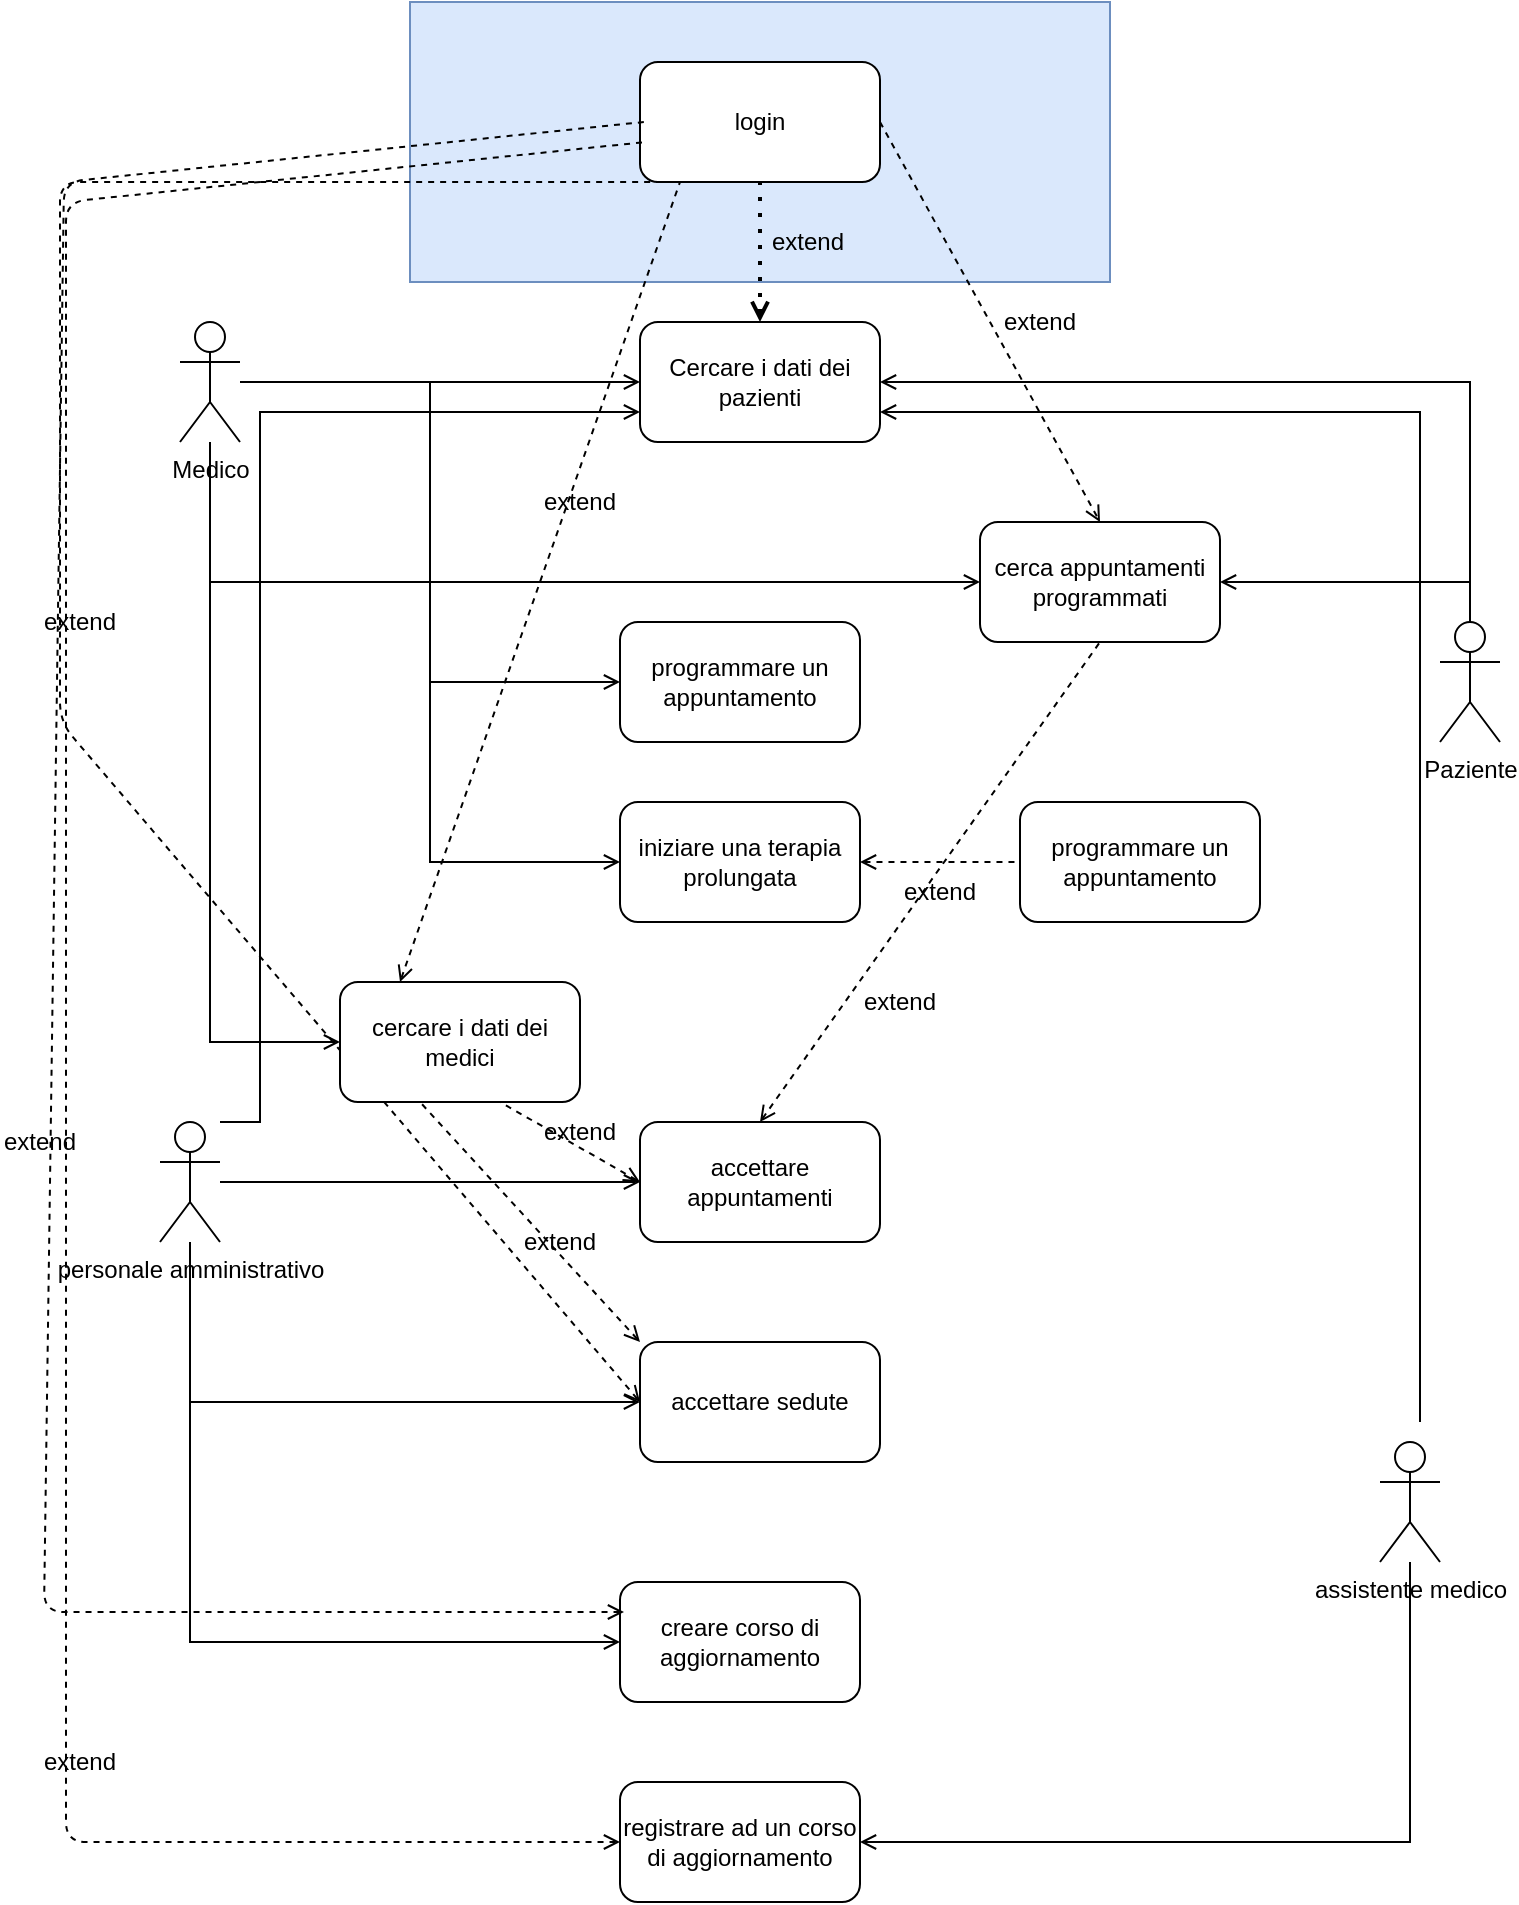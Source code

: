 <mxfile version="14.0.1" type="device"><diagram id="nMu3PXTpVMHh0_dBsKnZ" name="Page-1"><mxGraphModel dx="1422" dy="794" grid="1" gridSize="10" guides="1" tooltips="1" connect="1" arrows="1" fold="1" page="1" pageScale="1" pageWidth="827" pageHeight="1169" math="0" shadow="0"><root><mxCell id="0"/><mxCell id="1" parent="0"/><mxCell id="3vWneZewmjd1vufqDllP-26" value="" style="rounded=0;whiteSpace=wrap;html=1;fillColor=#dae8fc;strokeColor=#6c8ebf;" vertex="1" parent="1"><mxGeometry x="215" y="10" width="350" height="140" as="geometry"/></mxCell><mxCell id="3vWneZewmjd1vufqDllP-5" style="edgeStyle=orthogonalEdgeStyle;rounded=0;orthogonalLoop=1;jettySize=auto;html=1;endArrow=open;endFill=0;" edge="1" parent="1" source="3vWneZewmjd1vufqDllP-1" target="3vWneZewmjd1vufqDllP-2"><mxGeometry relative="1" as="geometry"/></mxCell><mxCell id="3vWneZewmjd1vufqDllP-6" style="edgeStyle=orthogonalEdgeStyle;rounded=0;orthogonalLoop=1;jettySize=auto;html=1;entryX=0;entryY=0.5;entryDx=0;entryDy=0;endArrow=open;endFill=0;" edge="1" parent="1" source="3vWneZewmjd1vufqDllP-1" target="3vWneZewmjd1vufqDllP-4"><mxGeometry relative="1" as="geometry"><Array as="points"><mxPoint x="225" y="200"/><mxPoint x="225" y="350"/></Array></mxGeometry></mxCell><mxCell id="3vWneZewmjd1vufqDllP-14" style="edgeStyle=orthogonalEdgeStyle;rounded=0;orthogonalLoop=1;jettySize=auto;html=1;entryX=0;entryY=0.5;entryDx=0;entryDy=0;endArrow=open;endFill=0;" edge="1" parent="1" source="3vWneZewmjd1vufqDllP-1" target="3vWneZewmjd1vufqDllP-7"><mxGeometry relative="1" as="geometry"/></mxCell><mxCell id="3vWneZewmjd1vufqDllP-35" style="edgeStyle=orthogonalEdgeStyle;rounded=0;orthogonalLoop=1;jettySize=auto;html=1;entryX=0;entryY=0.5;entryDx=0;entryDy=0;startArrow=none;startFill=0;endArrow=open;endFill=0;" edge="1" parent="1" source="3vWneZewmjd1vufqDllP-1" target="3vWneZewmjd1vufqDllP-29"><mxGeometry relative="1" as="geometry"><Array as="points"><mxPoint x="115" y="300"/></Array></mxGeometry></mxCell><mxCell id="3vWneZewmjd1vufqDllP-53" style="edgeStyle=orthogonalEdgeStyle;rounded=0;orthogonalLoop=1;jettySize=auto;html=1;entryX=0;entryY=0.5;entryDx=0;entryDy=0;startArrow=none;startFill=0;endArrow=open;endFill=0;" edge="1" parent="1" target="3vWneZewmjd1vufqDllP-45"><mxGeometry relative="1" as="geometry"><mxPoint x="115" y="230" as="sourcePoint"/><Array as="points"><mxPoint x="115" y="530"/></Array></mxGeometry></mxCell><mxCell id="3vWneZewmjd1vufqDllP-1" value="Medico" style="shape=umlActor;verticalLabelPosition=bottom;verticalAlign=top;html=1;outlineConnect=0;" vertex="1" parent="1"><mxGeometry x="100" y="170" width="30" height="60" as="geometry"/></mxCell><mxCell id="3vWneZewmjd1vufqDllP-2" value="Cercare i dati dei pazienti" style="rounded=1;whiteSpace=wrap;html=1;" vertex="1" parent="1"><mxGeometry x="330" y="170" width="120" height="60" as="geometry"/></mxCell><mxCell id="3vWneZewmjd1vufqDllP-4" value="programmare un appuntamento" style="rounded=1;whiteSpace=wrap;html=1;" vertex="1" parent="1"><mxGeometry x="320" y="320" width="120" height="60" as="geometry"/></mxCell><mxCell id="3vWneZewmjd1vufqDllP-7" value="iniziare una terapia prolungata" style="rounded=1;whiteSpace=wrap;html=1;" vertex="1" parent="1"><mxGeometry x="320" y="410" width="120" height="60" as="geometry"/></mxCell><mxCell id="3vWneZewmjd1vufqDllP-8" value="" style="endArrow=none;dashed=1;html=1;endFill=0;startArrow=open;startFill=0;" edge="1" parent="1"><mxGeometry width="50" height="50" relative="1" as="geometry"><mxPoint x="440" y="440" as="sourcePoint"/><mxPoint x="520" y="440" as="targetPoint"/></mxGeometry></mxCell><mxCell id="3vWneZewmjd1vufqDllP-9" value="&lt;span&gt;programmare un appuntamento&lt;/span&gt;" style="rounded=1;whiteSpace=wrap;html=1;" vertex="1" parent="1"><mxGeometry x="520" y="410" width="120" height="60" as="geometry"/></mxCell><mxCell id="3vWneZewmjd1vufqDllP-10" value="extend" style="text;html=1;strokeColor=none;fillColor=none;align=center;verticalAlign=middle;whiteSpace=wrap;rounded=0;" vertex="1" parent="1"><mxGeometry x="460" y="445" width="40" height="20" as="geometry"/></mxCell><mxCell id="3vWneZewmjd1vufqDllP-21" style="edgeStyle=orthogonalEdgeStyle;rounded=0;orthogonalLoop=1;jettySize=auto;html=1;entryX=1;entryY=0.5;entryDx=0;entryDy=0;startArrow=none;startFill=0;endArrow=open;endFill=0;exitX=0.5;exitY=0;exitDx=0;exitDy=0;exitPerimeter=0;" edge="1" parent="1" source="3vWneZewmjd1vufqDllP-16" target="3vWneZewmjd1vufqDllP-2"><mxGeometry relative="1" as="geometry"/></mxCell><mxCell id="3vWneZewmjd1vufqDllP-32" style="edgeStyle=orthogonalEdgeStyle;rounded=0;orthogonalLoop=1;jettySize=auto;html=1;entryX=1;entryY=0.5;entryDx=0;entryDy=0;startArrow=none;startFill=0;endArrow=open;endFill=0;" edge="1" parent="1" source="3vWneZewmjd1vufqDllP-16" target="3vWneZewmjd1vufqDllP-29"><mxGeometry relative="1" as="geometry"><Array as="points"><mxPoint x="745" y="300"/></Array></mxGeometry></mxCell><mxCell id="3vWneZewmjd1vufqDllP-16" value="Paziente" style="shape=umlActor;verticalLabelPosition=bottom;verticalAlign=top;html=1;outlineConnect=0;" vertex="1" parent="1"><mxGeometry x="730" y="320" width="30" height="60" as="geometry"/></mxCell><mxCell id="3vWneZewmjd1vufqDllP-19" value="accettare appuntamenti" style="rounded=1;whiteSpace=wrap;html=1;" vertex="1" parent="1"><mxGeometry x="330" y="570" width="120" height="60" as="geometry"/></mxCell><mxCell id="3vWneZewmjd1vufqDllP-23" value="login" style="rounded=1;whiteSpace=wrap;html=1;" vertex="1" parent="1"><mxGeometry x="330" y="40" width="120" height="60" as="geometry"/></mxCell><mxCell id="3vWneZewmjd1vufqDllP-24" value="" style="endArrow=none;dashed=1;html=1;dashPattern=1 3;strokeWidth=2;entryX=0.5;entryY=1;entryDx=0;entryDy=0;exitX=0.5;exitY=0;exitDx=0;exitDy=0;endFill=0;startArrow=open;startFill=0;" edge="1" parent="1" source="3vWneZewmjd1vufqDllP-2" target="3vWneZewmjd1vufqDllP-23"><mxGeometry width="50" height="50" relative="1" as="geometry"><mxPoint x="364" y="160" as="sourcePoint"/><mxPoint x="414" y="110" as="targetPoint"/></mxGeometry></mxCell><mxCell id="3vWneZewmjd1vufqDllP-25" value="extend" style="text;html=1;strokeColor=none;fillColor=none;align=center;verticalAlign=middle;whiteSpace=wrap;rounded=0;" vertex="1" parent="1"><mxGeometry x="394" y="120" width="40" height="20" as="geometry"/></mxCell><mxCell id="3vWneZewmjd1vufqDllP-29" value="cerca appuntamenti programmati" style="rounded=1;whiteSpace=wrap;html=1;" vertex="1" parent="1"><mxGeometry x="500" y="270" width="120" height="60" as="geometry"/></mxCell><mxCell id="3vWneZewmjd1vufqDllP-30" value="" style="endArrow=open;dashed=1;html=1;endFill=0;" edge="1" parent="1"><mxGeometry width="50" height="50" relative="1" as="geometry"><mxPoint x="450" y="70" as="sourcePoint"/><mxPoint x="560" y="270" as="targetPoint"/></mxGeometry></mxCell><mxCell id="3vWneZewmjd1vufqDllP-31" value="extend" style="text;html=1;strokeColor=none;fillColor=none;align=center;verticalAlign=middle;whiteSpace=wrap;rounded=0;" vertex="1" parent="1"><mxGeometry x="510" y="160" width="40" height="20" as="geometry"/></mxCell><mxCell id="3vWneZewmjd1vufqDllP-54" style="edgeStyle=orthogonalEdgeStyle;rounded=0;orthogonalLoop=1;jettySize=auto;html=1;entryX=0;entryY=0.5;entryDx=0;entryDy=0;startArrow=none;startFill=0;endArrow=open;endFill=0;" edge="1" parent="1" source="3vWneZewmjd1vufqDllP-36" target="3vWneZewmjd1vufqDllP-19"><mxGeometry relative="1" as="geometry"/></mxCell><mxCell id="3vWneZewmjd1vufqDllP-55" style="edgeStyle=orthogonalEdgeStyle;rounded=0;orthogonalLoop=1;jettySize=auto;html=1;entryX=0;entryY=0.5;entryDx=0;entryDy=0;startArrow=none;startFill=0;endArrow=open;endFill=0;" edge="1" parent="1" source="3vWneZewmjd1vufqDllP-36" target="3vWneZewmjd1vufqDllP-38"><mxGeometry relative="1" as="geometry"><Array as="points"><mxPoint x="105" y="710"/></Array></mxGeometry></mxCell><mxCell id="3vWneZewmjd1vufqDllP-57" style="edgeStyle=orthogonalEdgeStyle;rounded=0;orthogonalLoop=1;jettySize=auto;html=1;entryX=0;entryY=0.5;entryDx=0;entryDy=0;startArrow=none;startFill=0;endArrow=open;endFill=0;" edge="1" parent="1" source="3vWneZewmjd1vufqDllP-36" target="3vWneZewmjd1vufqDllP-56"><mxGeometry relative="1" as="geometry"><Array as="points"><mxPoint x="105" y="830"/></Array></mxGeometry></mxCell><mxCell id="3vWneZewmjd1vufqDllP-69" style="edgeStyle=orthogonalEdgeStyle;rounded=0;orthogonalLoop=1;jettySize=auto;html=1;entryX=0;entryY=0.75;entryDx=0;entryDy=0;startArrow=none;startFill=0;endArrow=open;endFill=0;" edge="1" parent="1" source="3vWneZewmjd1vufqDllP-36" target="3vWneZewmjd1vufqDllP-2"><mxGeometry relative="1" as="geometry"><Array as="points"><mxPoint x="140" y="570"/><mxPoint x="140" y="215"/></Array></mxGeometry></mxCell><mxCell id="3vWneZewmjd1vufqDllP-36" value="personale amministrativo" style="shape=umlActor;verticalLabelPosition=bottom;verticalAlign=top;html=1;outlineConnect=0;" vertex="1" parent="1"><mxGeometry x="90" y="570" width="30" height="60" as="geometry"/></mxCell><mxCell id="3vWneZewmjd1vufqDllP-61" style="edgeStyle=orthogonalEdgeStyle;rounded=0;orthogonalLoop=1;jettySize=auto;html=1;entryX=1;entryY=0.5;entryDx=0;entryDy=0;startArrow=none;startFill=0;endArrow=open;endFill=0;" edge="1" parent="1" source="3vWneZewmjd1vufqDllP-37" target="3vWneZewmjd1vufqDllP-60"><mxGeometry relative="1" as="geometry"><Array as="points"><mxPoint x="715" y="930"/></Array></mxGeometry></mxCell><mxCell id="3vWneZewmjd1vufqDllP-66" style="edgeStyle=orthogonalEdgeStyle;rounded=0;orthogonalLoop=1;jettySize=auto;html=1;entryX=1;entryY=0.75;entryDx=0;entryDy=0;startArrow=none;startFill=0;endArrow=open;endFill=0;" edge="1" parent="1" target="3vWneZewmjd1vufqDllP-2"><mxGeometry relative="1" as="geometry"><mxPoint x="720" y="720" as="sourcePoint"/><Array as="points"><mxPoint x="720" y="215"/></Array></mxGeometry></mxCell><mxCell id="3vWneZewmjd1vufqDllP-37" value="assistente medico" style="shape=umlActor;verticalLabelPosition=bottom;verticalAlign=top;html=1;outlineConnect=0;" vertex="1" parent="1"><mxGeometry x="700" y="730" width="30" height="60" as="geometry"/></mxCell><mxCell id="3vWneZewmjd1vufqDllP-38" value="accettare sedute" style="rounded=1;whiteSpace=wrap;html=1;" vertex="1" parent="1"><mxGeometry x="330" y="680" width="120" height="60" as="geometry"/></mxCell><mxCell id="3vWneZewmjd1vufqDllP-40" value="" style="endArrow=none;dashed=1;html=1;entryX=0.5;entryY=1;entryDx=0;entryDy=0;exitX=0.5;exitY=0;exitDx=0;exitDy=0;endFill=0;startArrow=open;startFill=0;" edge="1" parent="1" source="3vWneZewmjd1vufqDllP-19" target="3vWneZewmjd1vufqDllP-29"><mxGeometry width="50" height="50" relative="1" as="geometry"><mxPoint x="410" y="400" as="sourcePoint"/><mxPoint x="460" y="350" as="targetPoint"/></mxGeometry></mxCell><mxCell id="3vWneZewmjd1vufqDllP-41" value="extend" style="text;html=1;strokeColor=none;fillColor=none;align=center;verticalAlign=middle;whiteSpace=wrap;rounded=0;" vertex="1" parent="1"><mxGeometry x="440" y="500" width="40" height="20" as="geometry"/></mxCell><mxCell id="3vWneZewmjd1vufqDllP-42" value="" style="endArrow=none;dashed=1;html=1;entryX=0.25;entryY=1;entryDx=0;entryDy=0;exitX=0;exitY=0.5;exitDx=0;exitDy=0;endFill=0;startArrow=open;startFill=0;" edge="1" parent="1" source="3vWneZewmjd1vufqDllP-38" target="3vWneZewmjd1vufqDllP-23"><mxGeometry width="50" height="50" relative="1" as="geometry"><mxPoint x="40" y="540" as="sourcePoint"/><mxPoint x="460" y="350" as="targetPoint"/><Array as="points"><mxPoint x="40" y="370"/><mxPoint x="40" y="100"/></Array></mxGeometry></mxCell><mxCell id="3vWneZewmjd1vufqDllP-43" value="extend" style="text;html=1;strokeColor=none;fillColor=none;align=center;verticalAlign=middle;whiteSpace=wrap;rounded=0;" vertex="1" parent="1"><mxGeometry x="30" y="310" width="40" height="20" as="geometry"/></mxCell><mxCell id="3vWneZewmjd1vufqDllP-45" value="cercare i dati dei medici" style="rounded=1;whiteSpace=wrap;html=1;" vertex="1" parent="1"><mxGeometry x="180" y="500" width="120" height="60" as="geometry"/></mxCell><mxCell id="3vWneZewmjd1vufqDllP-47" value="" style="endArrow=none;dashed=1;html=1;exitX=0.25;exitY=0;exitDx=0;exitDy=0;startArrow=open;startFill=0;" edge="1" parent="1" source="3vWneZewmjd1vufqDllP-45"><mxGeometry width="50" height="50" relative="1" as="geometry"><mxPoint x="410" y="480" as="sourcePoint"/><mxPoint x="350" y="100" as="targetPoint"/></mxGeometry></mxCell><mxCell id="3vWneZewmjd1vufqDllP-48" value="extend" style="text;html=1;strokeColor=none;fillColor=none;align=center;verticalAlign=middle;whiteSpace=wrap;rounded=0;" vertex="1" parent="1"><mxGeometry x="280" y="250" width="40" height="20" as="geometry"/></mxCell><mxCell id="3vWneZewmjd1vufqDllP-49" value="" style="endArrow=none;dashed=1;html=1;exitX=0;exitY=0.5;exitDx=0;exitDy=0;startArrow=open;startFill=0;" edge="1" parent="1" source="3vWneZewmjd1vufqDllP-19"><mxGeometry width="50" height="50" relative="1" as="geometry"><mxPoint x="210" y="610" as="sourcePoint"/><mxPoint x="260" y="560" as="targetPoint"/></mxGeometry></mxCell><mxCell id="3vWneZewmjd1vufqDllP-50" value="" style="endArrow=none;dashed=1;html=1;exitX=0;exitY=0;exitDx=0;exitDy=0;startArrow=open;startFill=0;" edge="1" parent="1" source="3vWneZewmjd1vufqDllP-38"><mxGeometry width="50" height="50" relative="1" as="geometry"><mxPoint x="290" y="600" as="sourcePoint"/><mxPoint x="220" y="560" as="targetPoint"/></mxGeometry></mxCell><mxCell id="3vWneZewmjd1vufqDllP-51" value="extend" style="text;html=1;strokeColor=none;fillColor=none;align=center;verticalAlign=middle;whiteSpace=wrap;rounded=0;" vertex="1" parent="1"><mxGeometry x="280" y="565" width="40" height="20" as="geometry"/></mxCell><mxCell id="3vWneZewmjd1vufqDllP-52" value="extend" style="text;html=1;strokeColor=none;fillColor=none;align=center;verticalAlign=middle;whiteSpace=wrap;rounded=0;" vertex="1" parent="1"><mxGeometry x="270" y="620" width="40" height="20" as="geometry"/></mxCell><mxCell id="3vWneZewmjd1vufqDllP-56" value="creare corso di aggiornamento" style="rounded=1;whiteSpace=wrap;html=1;" vertex="1" parent="1"><mxGeometry x="320" y="800" width="120" height="60" as="geometry"/></mxCell><mxCell id="3vWneZewmjd1vufqDllP-58" value="" style="endArrow=none;dashed=1;html=1;entryX=0;entryY=0.5;entryDx=0;entryDy=0;exitX=0;exitY=0.25;exitDx=0;exitDy=0;startArrow=open;startFill=0;" edge="1" parent="1"><mxGeometry width="50" height="50" relative="1" as="geometry"><mxPoint x="322" y="815" as="sourcePoint"/><mxPoint x="332" y="70" as="targetPoint"/><Array as="points"><mxPoint x="32" y="815"/><mxPoint x="42" y="100"/></Array></mxGeometry></mxCell><mxCell id="3vWneZewmjd1vufqDllP-59" value="extend" style="text;html=1;strokeColor=none;fillColor=none;align=center;verticalAlign=middle;whiteSpace=wrap;rounded=0;" vertex="1" parent="1"><mxGeometry x="10" y="570" width="40" height="20" as="geometry"/></mxCell><mxCell id="3vWneZewmjd1vufqDllP-60" value="registrare ad un corso di aggiornamento" style="rounded=1;whiteSpace=wrap;html=1;" vertex="1" parent="1"><mxGeometry x="320" y="900" width="120" height="60" as="geometry"/></mxCell><mxCell id="3vWneZewmjd1vufqDllP-64" value="" style="endArrow=none;dashed=1;html=1;entryX=0;entryY=0.5;entryDx=0;entryDy=0;exitX=0;exitY=0.5;exitDx=0;exitDy=0;startArrow=open;startFill=0;" edge="1" parent="1" source="3vWneZewmjd1vufqDllP-60"><mxGeometry width="50" height="50" relative="1" as="geometry"><mxPoint x="323" y="825" as="sourcePoint"/><mxPoint x="333" y="80" as="targetPoint"/><Array as="points"><mxPoint x="43" y="930"/><mxPoint x="43" y="110"/></Array></mxGeometry></mxCell><mxCell id="3vWneZewmjd1vufqDllP-65" value="extend" style="text;html=1;strokeColor=none;fillColor=none;align=center;verticalAlign=middle;whiteSpace=wrap;rounded=0;" vertex="1" parent="1"><mxGeometry x="30" y="880" width="40" height="20" as="geometry"/></mxCell></root></mxGraphModel></diagram></mxfile>